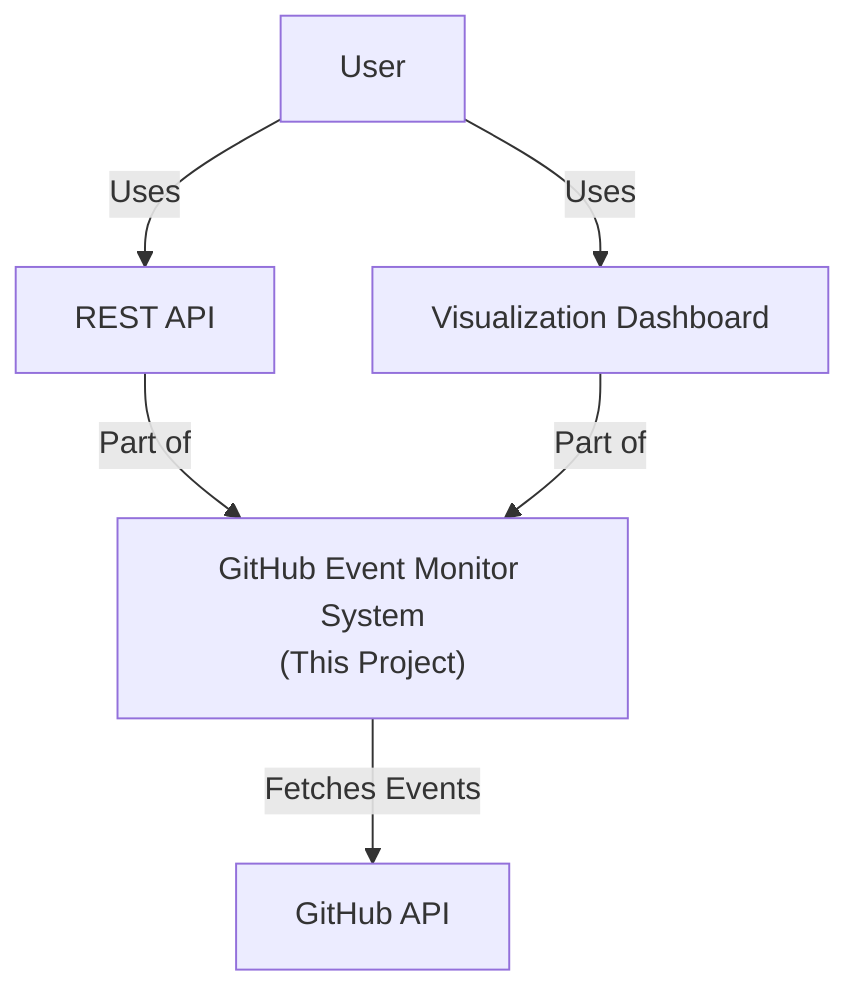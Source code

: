 graph TD
    User["User"]
    GitHub["GitHub" API]
    System["GitHub Event Monitor System\n(This Project)"]
    REST["REST API"]
    Dashboard["Visualization Dashboard"]

    User -->|"Uses"| REST
    User -->|"Uses"| Dashboard
    REST -->|"Part of"| System
    Dashboard -->|"Part of"| System
    System -->|"Fetches Events"| GitHub